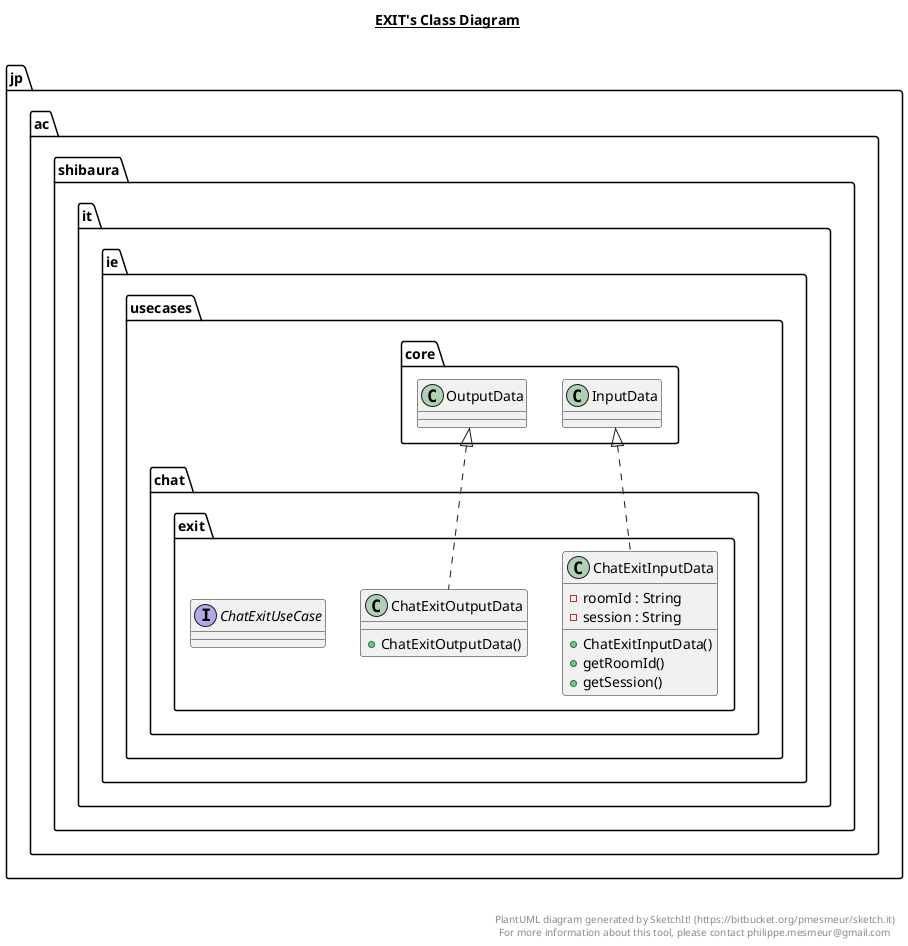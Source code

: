 @startuml

title __EXIT's Class Diagram__\n

  namespace jp.ac.shibaura.it.ie {
    namespace usecases.chat.exit {
      class jp.ac.shibaura.it.ie.usecases.chat.exit.ChatExitInputData {
          - roomId : String
          - session : String
          + ChatExitInputData()
          + getRoomId()
          + getSession()
      }
    }
  }
  

  namespace jp.ac.shibaura.it.ie {
    namespace usecases.chat.exit {
      class jp.ac.shibaura.it.ie.usecases.chat.exit.ChatExitOutputData {
          + ChatExitOutputData()
      }
    }
  }
  

  namespace jp.ac.shibaura.it.ie {
    namespace usecases.chat.exit {
      interface jp.ac.shibaura.it.ie.usecases.chat.exit.ChatExitUseCase {
      }
    }
  }
  

  jp.ac.shibaura.it.ie.usecases.chat.exit.ChatExitInputData .up.|> jp.ac.shibaura.it.ie.usecases.core.InputData
  jp.ac.shibaura.it.ie.usecases.chat.exit.ChatExitOutputData .up.|> jp.ac.shibaura.it.ie.usecases.core.OutputData


right footer


PlantUML diagram generated by SketchIt! (https://bitbucket.org/pmesmeur/sketch.it)
For more information about this tool, please contact philippe.mesmeur@gmail.com
endfooter

@enduml

